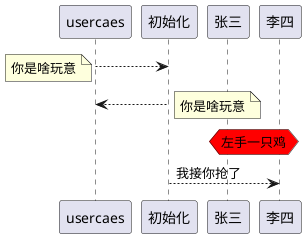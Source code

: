 @startuml
usercaes --> "初始化"
note left: 你是啥玩意
"初始化"--> usercaes
note right: 你是啥玩意
hnote over 张三,李四 #red
左手一只鸡
end note
"初始化" --> 李四:我接你抢了
@enduml
